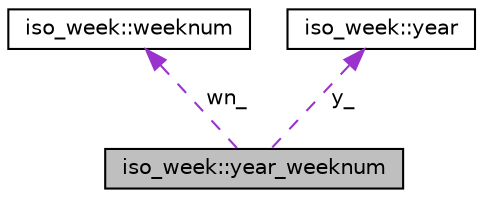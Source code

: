 digraph "iso_week::year_weeknum"
{
 // LATEX_PDF_SIZE
  edge [fontname="Helvetica",fontsize="10",labelfontname="Helvetica",labelfontsize="10"];
  node [fontname="Helvetica",fontsize="10",shape=record];
  Node1 [label="iso_week::year_weeknum",height=0.2,width=0.4,color="black", fillcolor="grey75", style="filled", fontcolor="black",tooltip=" "];
  Node2 -> Node1 [dir="back",color="darkorchid3",fontsize="10",style="dashed",label=" wn_" ,fontname="Helvetica"];
  Node2 [label="iso_week::weeknum",height=0.2,width=0.4,color="black", fillcolor="white", style="filled",URL="$classiso__week_1_1weeknum.html",tooltip=" "];
  Node3 -> Node1 [dir="back",color="darkorchid3",fontsize="10",style="dashed",label=" y_" ,fontname="Helvetica"];
  Node3 [label="iso_week::year",height=0.2,width=0.4,color="black", fillcolor="white", style="filled",URL="$classiso__week_1_1year.html",tooltip=" "];
}
